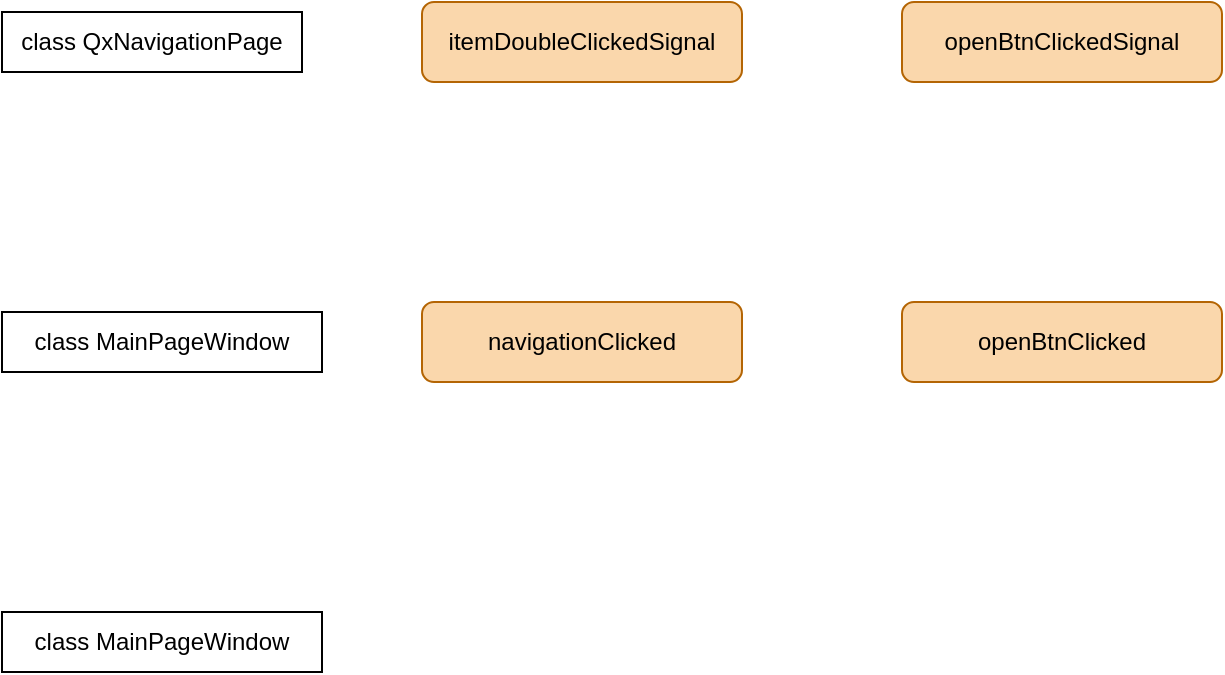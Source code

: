<mxfile version="22.1.5" type="github">
  <diagram id="C5RBs43oDa-KdzZeNtuy" name="Page-1">
    <mxGraphModel dx="1247" dy="652" grid="1" gridSize="10" guides="1" tooltips="1" connect="1" arrows="1" fold="1" page="1" pageScale="1" pageWidth="3300" pageHeight="4681" math="0" shadow="0">
      <root>
        <mxCell id="WIyWlLk6GJQsqaUBKTNV-0" />
        <mxCell id="WIyWlLk6GJQsqaUBKTNV-1" parent="WIyWlLk6GJQsqaUBKTNV-0" />
        <mxCell id="WIyWlLk6GJQsqaUBKTNV-3" value="itemDoubleClickedSignal" style="rounded=1;whiteSpace=wrap;html=1;fontSize=12;glass=0;strokeWidth=1;shadow=0;fillColor=#fad7ac;strokeColor=#b46504;" parent="WIyWlLk6GJQsqaUBKTNV-1" vertex="1">
          <mxGeometry x="220" y="125" width="160" height="40" as="geometry" />
        </mxCell>
        <mxCell id="sTVolGUjrKoJvCUlZHto-0" value="&lt;p style=&quot;language:zh-CN;margin-top:0pt;margin-bottom:0pt;margin-left:0in;&lt;br/&gt;text-align:left;direction:ltr;unicode-bidi:embed;mso-line-break-override:none;&lt;br/&gt;word-break:normal;punctuation-wrap:hanging&quot;&gt;class MainPageWindow&lt;/p&gt;" style="rounded=0;whiteSpace=wrap;html=1;" vertex="1" parent="WIyWlLk6GJQsqaUBKTNV-1">
          <mxGeometry x="10" y="280" width="160" height="30" as="geometry" />
        </mxCell>
        <mxCell id="sTVolGUjrKoJvCUlZHto-1" value="&lt;p style=&quot;language:zh-CN;margin-top:0pt;margin-bottom:0pt;margin-left:0in;&lt;br/&gt;text-align:left;direction:ltr;unicode-bidi:embed;mso-line-break-override:none;&lt;br/&gt;word-break:normal;punctuation-wrap:hanging&quot;&gt;class&amp;nbsp;QxNavigationPage&lt;/p&gt;" style="rounded=0;whiteSpace=wrap;html=1;" vertex="1" parent="WIyWlLk6GJQsqaUBKTNV-1">
          <mxGeometry x="10" y="130" width="150" height="30" as="geometry" />
        </mxCell>
        <mxCell id="sTVolGUjrKoJvCUlZHto-2" value="&lt;p style=&quot;language:zh-CN;margin-top:0pt;margin-bottom:0pt;margin-left:0in;&lt;br/&gt;text-align:left;direction:ltr;unicode-bidi:embed;mso-line-break-override:none;&lt;br/&gt;word-break:normal;punctuation-wrap:hanging&quot;&gt;class MainPageWindow&lt;/p&gt;" style="rounded=0;whiteSpace=wrap;html=1;" vertex="1" parent="WIyWlLk6GJQsqaUBKTNV-1">
          <mxGeometry x="10" y="430" width="160" height="30" as="geometry" />
        </mxCell>
        <mxCell id="sTVolGUjrKoJvCUlZHto-4" value="openBtnClickedSignal" style="rounded=1;whiteSpace=wrap;html=1;fontSize=12;glass=0;strokeWidth=1;shadow=0;fillColor=#fad7ac;strokeColor=#b46504;" vertex="1" parent="WIyWlLk6GJQsqaUBKTNV-1">
          <mxGeometry x="460" y="125" width="160" height="40" as="geometry" />
        </mxCell>
        <mxCell id="sTVolGUjrKoJvCUlZHto-5" value="openBtnClicked" style="rounded=1;whiteSpace=wrap;html=1;fontSize=12;glass=0;strokeWidth=1;shadow=0;fillColor=#fad7ac;strokeColor=#b46504;" vertex="1" parent="WIyWlLk6GJQsqaUBKTNV-1">
          <mxGeometry x="460" y="275" width="160" height="40" as="geometry" />
        </mxCell>
        <mxCell id="sTVolGUjrKoJvCUlZHto-6" value="navigationClicked" style="rounded=1;whiteSpace=wrap;html=1;fontSize=12;glass=0;strokeWidth=1;shadow=0;fillColor=#fad7ac;strokeColor=#b46504;" vertex="1" parent="WIyWlLk6GJQsqaUBKTNV-1">
          <mxGeometry x="220" y="275" width="160" height="40" as="geometry" />
        </mxCell>
      </root>
    </mxGraphModel>
  </diagram>
</mxfile>
